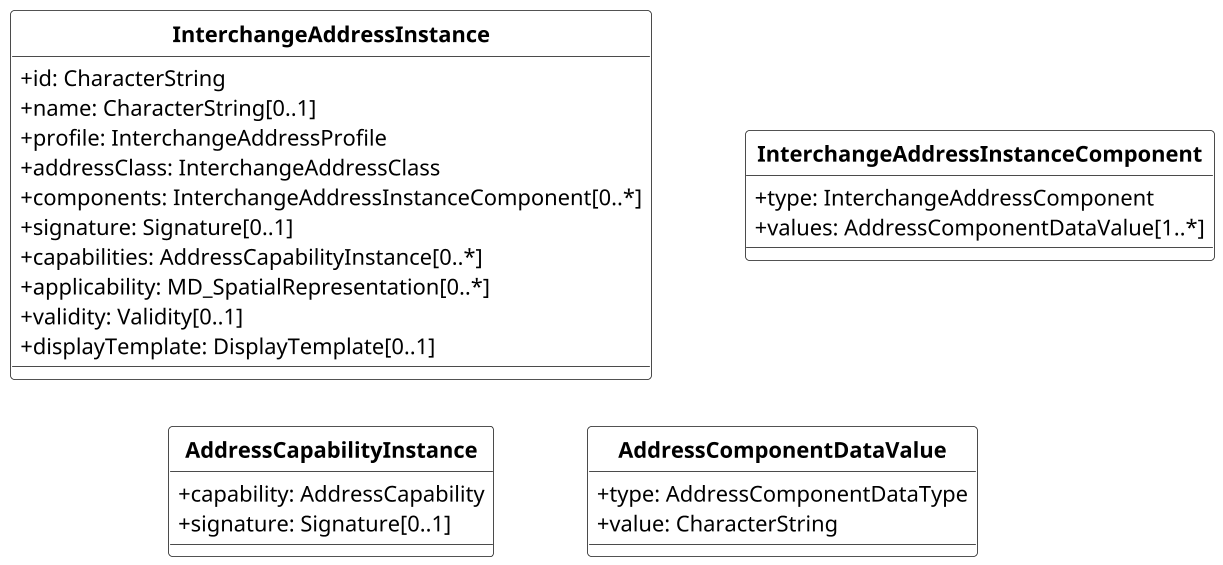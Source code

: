 @startuml AddressInstance
/'
Diagram:        AddressInstance
DateCreate:     03/05/2019
Description:

Hystory of changes:
> DD/MM/YYYY
    -
    -
'/

'******* CONFIGURATION ************************************************
skinparam classAttributeIconSize 0
skinparam Dpi 150
skinparam Monochrome true
skinparam LineType ortho
skinparam nodesep 60
skinparam ranksep 30
hide circle
/' skinparam CircledCharacterRadius 0 '/
/' skinparam CircledCharacterFontSize 0 '/
skinparam Default {
TextAlignment center
FontName Helvetica
}
skinparam Class {
AttributeIconSize 0
BackgroundColor White
FontStyle bold
StereotypeFontSize 10
}
skinparam Rectangle {
BackgroundColor White
FontStyle bold
FontSize 11
StereotypeFontSize 10
}
skinparam Object {
BackgroundColor White
FontStyle bold
FontSize 11
StereotypeFontSize 10
}

skinparam Entity {
StereotypeFontSize 10
}

'******* CLASS DEFINITION *********************************************
class InterchangeAddressInstance {
    +id: CharacterString
    +name: CharacterString[0..1]
    +profile: InterchangeAddressProfile
    +addressClass: InterchangeAddressClass
    +components: InterchangeAddressInstanceComponent[0..*]
    +signature: Signature[0..1]
    +capabilities: AddressCapabilityInstance[0..*]
    +applicability: MD_SpatialRepresentation[0..*]
    +validity: Validity[0..1]
    +displayTemplate: DisplayTemplate[0..1]
}

class InterchangeAddressInstanceComponent{
    +type: InterchangeAddressComponent
    +values: AddressComponentDataValue[1..*]
}

class AddressCapabilityInstance{
    +capability: AddressCapability
    +signature: Signature[0..1]
}

class AddressComponentDataValue{
    +type: AddressComponentDataType
    +value: CharacterString
}

'******* NOTES ********************************************************


'******* CLASS RELATIONS **********************************************


@enduml